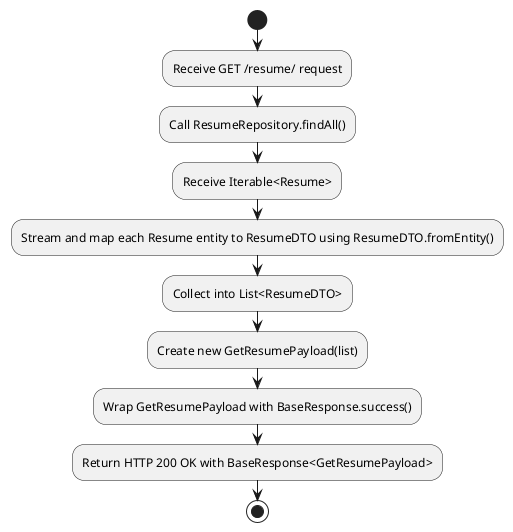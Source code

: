 @startuml
start
:Receive GET /resume/ request;
:Call ResumeRepository.findAll();
:Receive Iterable<Resume>;
:Stream and map each Resume entity to ResumeDTO using ResumeDTO.fromEntity();
:Collect into List<ResumeDTO>;
:Create new GetResumePayload(list);
:Wrap GetResumePayload with BaseResponse.success();
:Return HTTP 200 OK with BaseResponse<GetResumePayload>;
stop
@enduml
